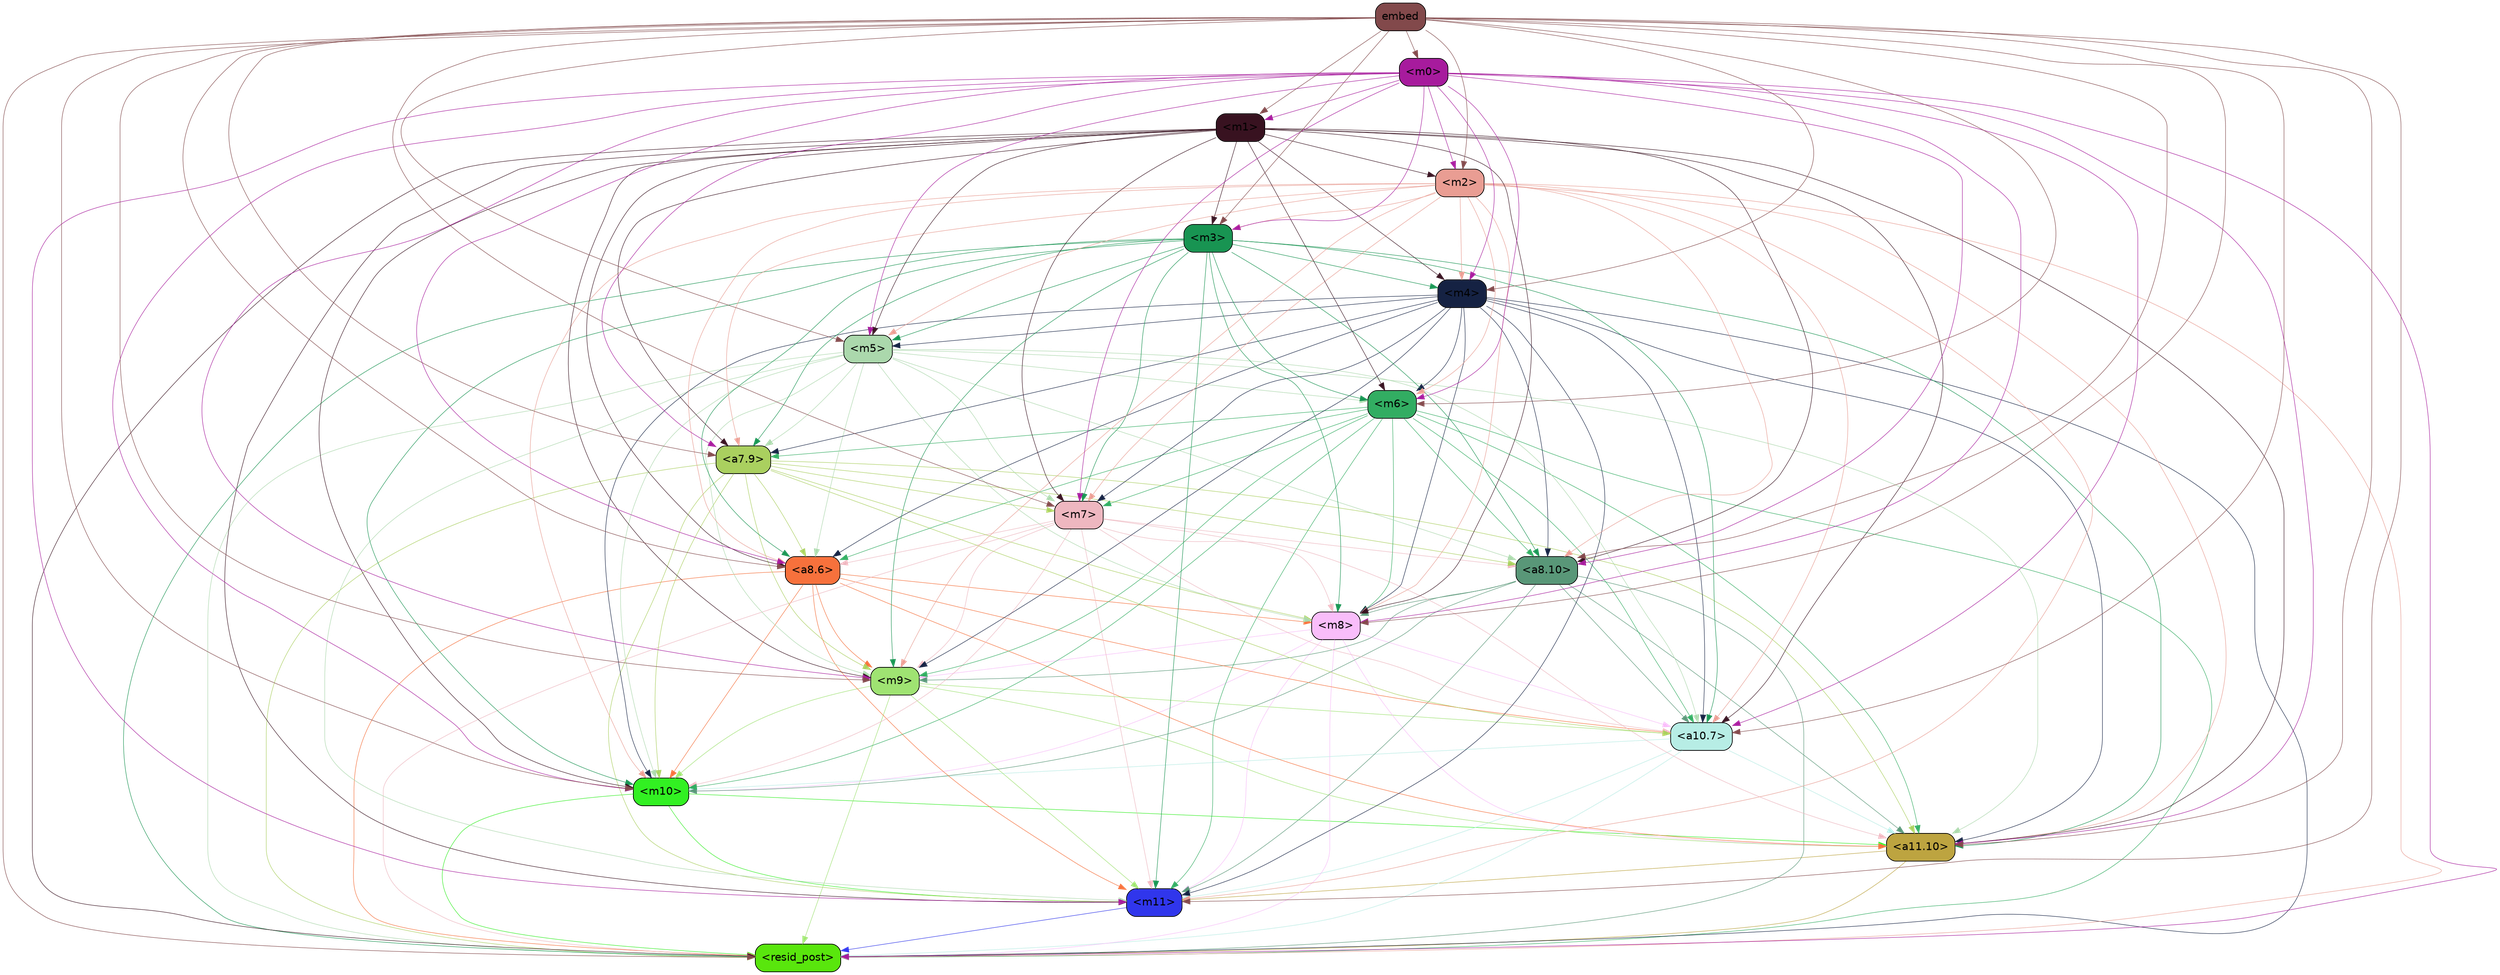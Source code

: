 strict digraph "" {
	graph [bgcolor=transparent,
		layout=dot,
		overlap=false,
		splines=true
	];
	"<m11>"	[color=black,
		fillcolor="#3036ec",
		fontname=Helvetica,
		shape=box,
		style="filled, rounded"];
	"<resid_post>"	[color=black,
		fillcolor="#59e60d",
		fontname=Helvetica,
		shape=box,
		style="filled, rounded"];
	"<m11>" -> "<resid_post>"	[color="#3036ec",
		penwidth=0.6];
	"<a11.10>"	[color=black,
		fillcolor="#bda440",
		fontname=Helvetica,
		shape=box,
		style="filled, rounded"];
	"<a11.10>" -> "<m11>"	[color="#bda440",
		penwidth=0.6];
	"<a11.10>" -> "<resid_post>"	[color="#bda440",
		penwidth=0.6];
	"<m10>"	[color=black,
		fillcolor="#32f022",
		fontname=Helvetica,
		shape=box,
		style="filled, rounded"];
	"<m10>" -> "<m11>"	[color="#32f022",
		penwidth=0.6];
	"<m10>" -> "<resid_post>"	[color="#32f022",
		penwidth=0.6];
	"<m10>" -> "<a11.10>"	[color="#32f022",
		penwidth=0.6];
	"<a10.7>"	[color=black,
		fillcolor="#b7ede5",
		fontname=Helvetica,
		shape=box,
		style="filled, rounded"];
	"<a10.7>" -> "<m11>"	[color="#b7ede5",
		penwidth=0.6];
	"<a10.7>" -> "<resid_post>"	[color="#b7ede5",
		penwidth=0.6];
	"<a10.7>" -> "<a11.10>"	[color="#b7ede5",
		penwidth=0.6];
	"<a10.7>" -> "<m10>"	[color="#b7ede5",
		penwidth=0.6];
	"<m9>"	[color=black,
		fillcolor="#9fe372",
		fontname=Helvetica,
		shape=box,
		style="filled, rounded"];
	"<m9>" -> "<m11>"	[color="#9fe372",
		penwidth=0.6];
	"<m9>" -> "<resid_post>"	[color="#9fe372",
		penwidth=0.6];
	"<m9>" -> "<a11.10>"	[color="#9fe372",
		penwidth=0.6];
	"<m9>" -> "<m10>"	[color="#9fe372",
		penwidth=0.6];
	"<m9>" -> "<a10.7>"	[color="#9fe372",
		penwidth=0.6];
	"<m8>"	[color=black,
		fillcolor="#f9bdfa",
		fontname=Helvetica,
		shape=box,
		style="filled, rounded"];
	"<m8>" -> "<m11>"	[color="#f9bdfa",
		penwidth=0.6];
	"<m8>" -> "<resid_post>"	[color="#f9bdfa",
		penwidth=0.6];
	"<m8>" -> "<a11.10>"	[color="#f9bdfa",
		penwidth=0.6];
	"<m8>" -> "<m10>"	[color="#f9bdfa",
		penwidth=0.6];
	"<m8>" -> "<a10.7>"	[color="#f9bdfa",
		penwidth=0.6];
	"<m8>" -> "<m9>"	[color="#f9bdfa",
		penwidth=0.6];
	"<a8.10>"	[color=black,
		fillcolor="#599778",
		fontname=Helvetica,
		shape=box,
		style="filled, rounded"];
	"<a8.10>" -> "<m11>"	[color="#599778",
		penwidth=0.6];
	"<a8.10>" -> "<resid_post>"	[color="#599778",
		penwidth=0.6];
	"<a8.10>" -> "<a11.10>"	[color="#599778",
		penwidth=0.6];
	"<a8.10>" -> "<m10>"	[color="#599778",
		penwidth=0.6];
	"<a8.10>" -> "<a10.7>"	[color="#599778",
		penwidth=0.6];
	"<a8.10>" -> "<m9>"	[color="#599778",
		penwidth=0.6];
	"<a8.10>" -> "<m8>"	[color="#599778",
		penwidth=0.6];
	"<a8.6>"	[color=black,
		fillcolor="#f7713c",
		fontname=Helvetica,
		shape=box,
		style="filled, rounded"];
	"<a8.6>" -> "<m11>"	[color="#f7713c",
		penwidth=0.6];
	"<a8.6>" -> "<resid_post>"	[color="#f7713c",
		penwidth=0.6];
	"<a8.6>" -> "<a11.10>"	[color="#f7713c",
		penwidth=0.6];
	"<a8.6>" -> "<m10>"	[color="#f7713c",
		penwidth=0.6];
	"<a8.6>" -> "<a10.7>"	[color="#f7713c",
		penwidth=0.6];
	"<a8.6>" -> "<m9>"	[color="#f7713c",
		penwidth=0.6];
	"<a8.6>" -> "<m8>"	[color="#f7713c",
		penwidth=0.6];
	"<m7>"	[color=black,
		fillcolor="#eeb7c0",
		fontname=Helvetica,
		shape=box,
		style="filled, rounded"];
	"<m7>" -> "<m11>"	[color="#eeb7c0",
		penwidth=0.6];
	"<m7>" -> "<resid_post>"	[color="#eeb7c0",
		penwidth=0.6];
	"<m7>" -> "<a11.10>"	[color="#eeb7c0",
		penwidth=0.6];
	"<m7>" -> "<m10>"	[color="#eeb7c0",
		penwidth=0.6];
	"<m7>" -> "<a10.7>"	[color="#eeb7c0",
		penwidth=0.6];
	"<m7>" -> "<m9>"	[color="#eeb7c0",
		penwidth=0.6];
	"<m7>" -> "<m8>"	[color="#eeb7c0",
		penwidth=0.6];
	"<m7>" -> "<a8.10>"	[color="#eeb7c0",
		penwidth=0.6];
	"<m7>" -> "<a8.6>"	[color="#eeb7c0",
		penwidth=0.6];
	"<a7.9>"	[color=black,
		fillcolor="#aad05f",
		fontname=Helvetica,
		shape=box,
		style="filled, rounded"];
	"<a7.9>" -> "<m11>"	[color="#aad05f",
		penwidth=0.6];
	"<a7.9>" -> "<resid_post>"	[color="#aad05f",
		penwidth=0.6];
	"<a7.9>" -> "<a11.10>"	[color="#aad05f",
		penwidth=0.6];
	"<a7.9>" -> "<m10>"	[color="#aad05f",
		penwidth=0.6];
	"<a7.9>" -> "<a10.7>"	[color="#aad05f",
		penwidth=0.6];
	"<a7.9>" -> "<m9>"	[color="#aad05f",
		penwidth=0.6];
	"<a7.9>" -> "<m8>"	[color="#aad05f",
		penwidth=0.6];
	"<a7.9>" -> "<a8.10>"	[color="#aad05f",
		penwidth=0.6];
	"<a7.9>" -> "<a8.6>"	[color="#aad05f",
		penwidth=0.6];
	"<a7.9>" -> "<m7>"	[color="#aad05f",
		penwidth=0.6];
	"<m6>"	[color=black,
		fillcolor="#32ad62",
		fontname=Helvetica,
		shape=box,
		style="filled, rounded"];
	"<m6>" -> "<m11>"	[color="#32ad62",
		penwidth=0.6];
	"<m6>" -> "<resid_post>"	[color="#32ad62",
		penwidth=0.6];
	"<m6>" -> "<a11.10>"	[color="#32ad62",
		penwidth=0.6];
	"<m6>" -> "<m10>"	[color="#32ad62",
		penwidth=0.6];
	"<m6>" -> "<a10.7>"	[color="#32ad62",
		penwidth=0.6];
	"<m6>" -> "<m9>"	[color="#32ad62",
		penwidth=0.6];
	"<m6>" -> "<m8>"	[color="#32ad62",
		penwidth=0.6];
	"<m6>" -> "<a8.10>"	[color="#32ad62",
		penwidth=0.6];
	"<m6>" -> "<a8.6>"	[color="#32ad62",
		penwidth=0.6];
	"<m6>" -> "<m7>"	[color="#32ad62",
		penwidth=0.6];
	"<m6>" -> "<a7.9>"	[color="#32ad62",
		penwidth=0.6];
	"<m5>"	[color=black,
		fillcolor="#abd8ac",
		fontname=Helvetica,
		shape=box,
		style="filled, rounded"];
	"<m5>" -> "<m11>"	[color="#abd8ac",
		penwidth=0.6];
	"<m5>" -> "<resid_post>"	[color="#abd8ac",
		penwidth=0.6];
	"<m5>" -> "<a11.10>"	[color="#abd8ac",
		penwidth=0.6];
	"<m5>" -> "<m10>"	[color="#abd8ac",
		penwidth=0.6];
	"<m5>" -> "<a10.7>"	[color="#abd8ac",
		penwidth=0.6];
	"<m5>" -> "<m9>"	[color="#abd8ac",
		penwidth=0.6];
	"<m5>" -> "<m8>"	[color="#abd8ac",
		penwidth=0.6];
	"<m5>" -> "<a8.10>"	[color="#abd8ac",
		penwidth=0.6];
	"<m5>" -> "<a8.6>"	[color="#abd8ac",
		penwidth=0.6];
	"<m5>" -> "<m7>"	[color="#abd8ac",
		penwidth=0.6];
	"<m5>" -> "<a7.9>"	[color="#abd8ac",
		penwidth=0.6];
	"<m5>" -> "<m6>"	[color="#abd8ac",
		penwidth=0.6];
	"<m4>"	[color=black,
		fillcolor="#152243",
		fontname=Helvetica,
		shape=box,
		style="filled, rounded"];
	"<m4>" -> "<m11>"	[color="#152243",
		penwidth=0.6];
	"<m4>" -> "<resid_post>"	[color="#152243",
		penwidth=0.6];
	"<m4>" -> "<a11.10>"	[color="#152243",
		penwidth=0.6];
	"<m4>" -> "<m10>"	[color="#152243",
		penwidth=0.6];
	"<m4>" -> "<a10.7>"	[color="#152243",
		penwidth=0.6];
	"<m4>" -> "<m9>"	[color="#152243",
		penwidth=0.6];
	"<m4>" -> "<m8>"	[color="#152243",
		penwidth=0.6];
	"<m4>" -> "<a8.10>"	[color="#152243",
		penwidth=0.6];
	"<m4>" -> "<a8.6>"	[color="#152243",
		penwidth=0.6];
	"<m4>" -> "<m7>"	[color="#152243",
		penwidth=0.6];
	"<m4>" -> "<a7.9>"	[color="#152243",
		penwidth=0.6];
	"<m4>" -> "<m6>"	[color="#152243",
		penwidth=0.6];
	"<m4>" -> "<m5>"	[color="#152243",
		penwidth=0.6];
	"<m3>"	[color=black,
		fillcolor="#189452",
		fontname=Helvetica,
		shape=box,
		style="filled, rounded"];
	"<m3>" -> "<m11>"	[color="#189452",
		penwidth=0.6];
	"<m3>" -> "<resid_post>"	[color="#189452",
		penwidth=0.6];
	"<m3>" -> "<a11.10>"	[color="#189452",
		penwidth=0.6];
	"<m3>" -> "<m10>"	[color="#189452",
		penwidth=0.6];
	"<m3>" -> "<a10.7>"	[color="#189452",
		penwidth=0.6];
	"<m3>" -> "<m9>"	[color="#189452",
		penwidth=0.6];
	"<m3>" -> "<m8>"	[color="#189452",
		penwidth=0.6];
	"<m3>" -> "<a8.10>"	[color="#189452",
		penwidth=0.6];
	"<m3>" -> "<a8.6>"	[color="#189452",
		penwidth=0.6];
	"<m3>" -> "<m7>"	[color="#189452",
		penwidth=0.6];
	"<m3>" -> "<a7.9>"	[color="#189452",
		penwidth=0.6];
	"<m3>" -> "<m6>"	[color="#189452",
		penwidth=0.6];
	"<m3>" -> "<m5>"	[color="#189452",
		penwidth=0.6];
	"<m3>" -> "<m4>"	[color="#189452",
		penwidth=0.6];
	"<m2>"	[color=black,
		fillcolor="#e99d93",
		fontname=Helvetica,
		shape=box,
		style="filled, rounded"];
	"<m2>" -> "<m11>"	[color="#e99d93",
		penwidth=0.6];
	"<m2>" -> "<resid_post>"	[color="#e99d93",
		penwidth=0.6];
	"<m2>" -> "<a11.10>"	[color="#e99d93",
		penwidth=0.6];
	"<m2>" -> "<m10>"	[color="#e99d93",
		penwidth=0.6];
	"<m2>" -> "<a10.7>"	[color="#e99d93",
		penwidth=0.6];
	"<m2>" -> "<m9>"	[color="#e99d93",
		penwidth=0.6];
	"<m2>" -> "<m8>"	[color="#e99d93",
		penwidth=0.6];
	"<m2>" -> "<a8.10>"	[color="#e99d93",
		penwidth=0.6];
	"<m2>" -> "<a8.6>"	[color="#e99d93",
		penwidth=0.6];
	"<m2>" -> "<m7>"	[color="#e99d93",
		penwidth=0.6];
	"<m2>" -> "<a7.9>"	[color="#e99d93",
		penwidth=0.6];
	"<m2>" -> "<m6>"	[color="#e99d93",
		penwidth=0.6];
	"<m2>" -> "<m5>"	[color="#e99d93",
		penwidth=0.6];
	"<m2>" -> "<m4>"	[color="#e99d93",
		penwidth=0.6];
	"<m2>" -> "<m3>"	[color="#e99d93",
		penwidth=0.6];
	"<m1>"	[color=black,
		fillcolor="#381220",
		fontname=Helvetica,
		shape=box,
		style="filled, rounded"];
	"<m1>" -> "<m11>"	[color="#381220",
		penwidth=0.6];
	"<m1>" -> "<resid_post>"	[color="#381220",
		penwidth=0.6];
	"<m1>" -> "<a11.10>"	[color="#381220",
		penwidth=0.6];
	"<m1>" -> "<m10>"	[color="#381220",
		penwidth=0.6];
	"<m1>" -> "<a10.7>"	[color="#381220",
		penwidth=0.6];
	"<m1>" -> "<m9>"	[color="#381220",
		penwidth=0.6];
	"<m1>" -> "<m8>"	[color="#381220",
		penwidth=0.6];
	"<m1>" -> "<a8.10>"	[color="#381220",
		penwidth=0.6];
	"<m1>" -> "<a8.6>"	[color="#381220",
		penwidth=0.6];
	"<m1>" -> "<m7>"	[color="#381220",
		penwidth=0.6];
	"<m1>" -> "<a7.9>"	[color="#381220",
		penwidth=0.6];
	"<m1>" -> "<m6>"	[color="#381220",
		penwidth=0.6];
	"<m1>" -> "<m5>"	[color="#381220",
		penwidth=0.6];
	"<m1>" -> "<m4>"	[color="#381220",
		penwidth=0.6];
	"<m1>" -> "<m3>"	[color="#381220",
		penwidth=0.6];
	"<m1>" -> "<m2>"	[color="#381220",
		penwidth=0.6];
	"<m0>"	[color=black,
		fillcolor="#a71b9d",
		fontname=Helvetica,
		shape=box,
		style="filled, rounded"];
	"<m0>" -> "<m11>"	[color="#a71b9d",
		penwidth=0.6];
	"<m0>" -> "<resid_post>"	[color="#a71b9d",
		penwidth=0.6];
	"<m0>" -> "<a11.10>"	[color="#a71b9d",
		penwidth=0.6];
	"<m0>" -> "<m10>"	[color="#a71b9d",
		penwidth=0.6];
	"<m0>" -> "<a10.7>"	[color="#a71b9d",
		penwidth=0.6];
	"<m0>" -> "<m9>"	[color="#a71b9d",
		penwidth=0.6];
	"<m0>" -> "<m8>"	[color="#a71b9d",
		penwidth=0.6];
	"<m0>" -> "<a8.10>"	[color="#a71b9d",
		penwidth=0.6];
	"<m0>" -> "<a8.6>"	[color="#a71b9d",
		penwidth=0.6];
	"<m0>" -> "<m7>"	[color="#a71b9d",
		penwidth=0.6];
	"<m0>" -> "<a7.9>"	[color="#a71b9d",
		penwidth=0.6];
	"<m0>" -> "<m6>"	[color="#a71b9d",
		penwidth=0.6];
	"<m0>" -> "<m5>"	[color="#a71b9d",
		penwidth=0.6];
	"<m0>" -> "<m4>"	[color="#a71b9d",
		penwidth=0.6];
	"<m0>" -> "<m3>"	[color="#a71b9d",
		penwidth=0.6];
	"<m0>" -> "<m2>"	[color="#a71b9d",
		penwidth=0.6];
	"<m0>" -> "<m1>"	[color="#a71b9d",
		penwidth=0.6];
	embed	[color=black,
		fillcolor="#82494b",
		fontname=Helvetica,
		shape=box,
		style="filled, rounded"];
	embed -> "<m11>"	[color="#82494b",
		penwidth=0.6];
	embed -> "<resid_post>"	[color="#82494b",
		penwidth=0.6];
	embed -> "<a11.10>"	[color="#82494b",
		penwidth=0.6];
	embed -> "<m10>"	[color="#82494b",
		penwidth=0.6];
	embed -> "<a10.7>"	[color="#82494b",
		penwidth=0.6];
	embed -> "<m9>"	[color="#82494b",
		penwidth=0.6];
	embed -> "<m8>"	[color="#82494b",
		penwidth=0.6];
	embed -> "<a8.10>"	[color="#82494b",
		penwidth=0.6];
	embed -> "<a8.6>"	[color="#82494b",
		penwidth=0.6];
	embed -> "<m7>"	[color="#82494b",
		penwidth=0.6];
	embed -> "<a7.9>"	[color="#82494b",
		penwidth=0.6];
	embed -> "<m6>"	[color="#82494b",
		penwidth=0.6];
	embed -> "<m5>"	[color="#82494b",
		penwidth=0.6];
	embed -> "<m4>"	[color="#82494b",
		penwidth=0.6];
	embed -> "<m3>"	[color="#82494b",
		penwidth=0.6];
	embed -> "<m2>"	[color="#82494b",
		penwidth=0.6];
	embed -> "<m1>"	[color="#82494b",
		penwidth=0.6];
	embed -> "<m0>"	[color="#82494b",
		penwidth=0.6];
}
